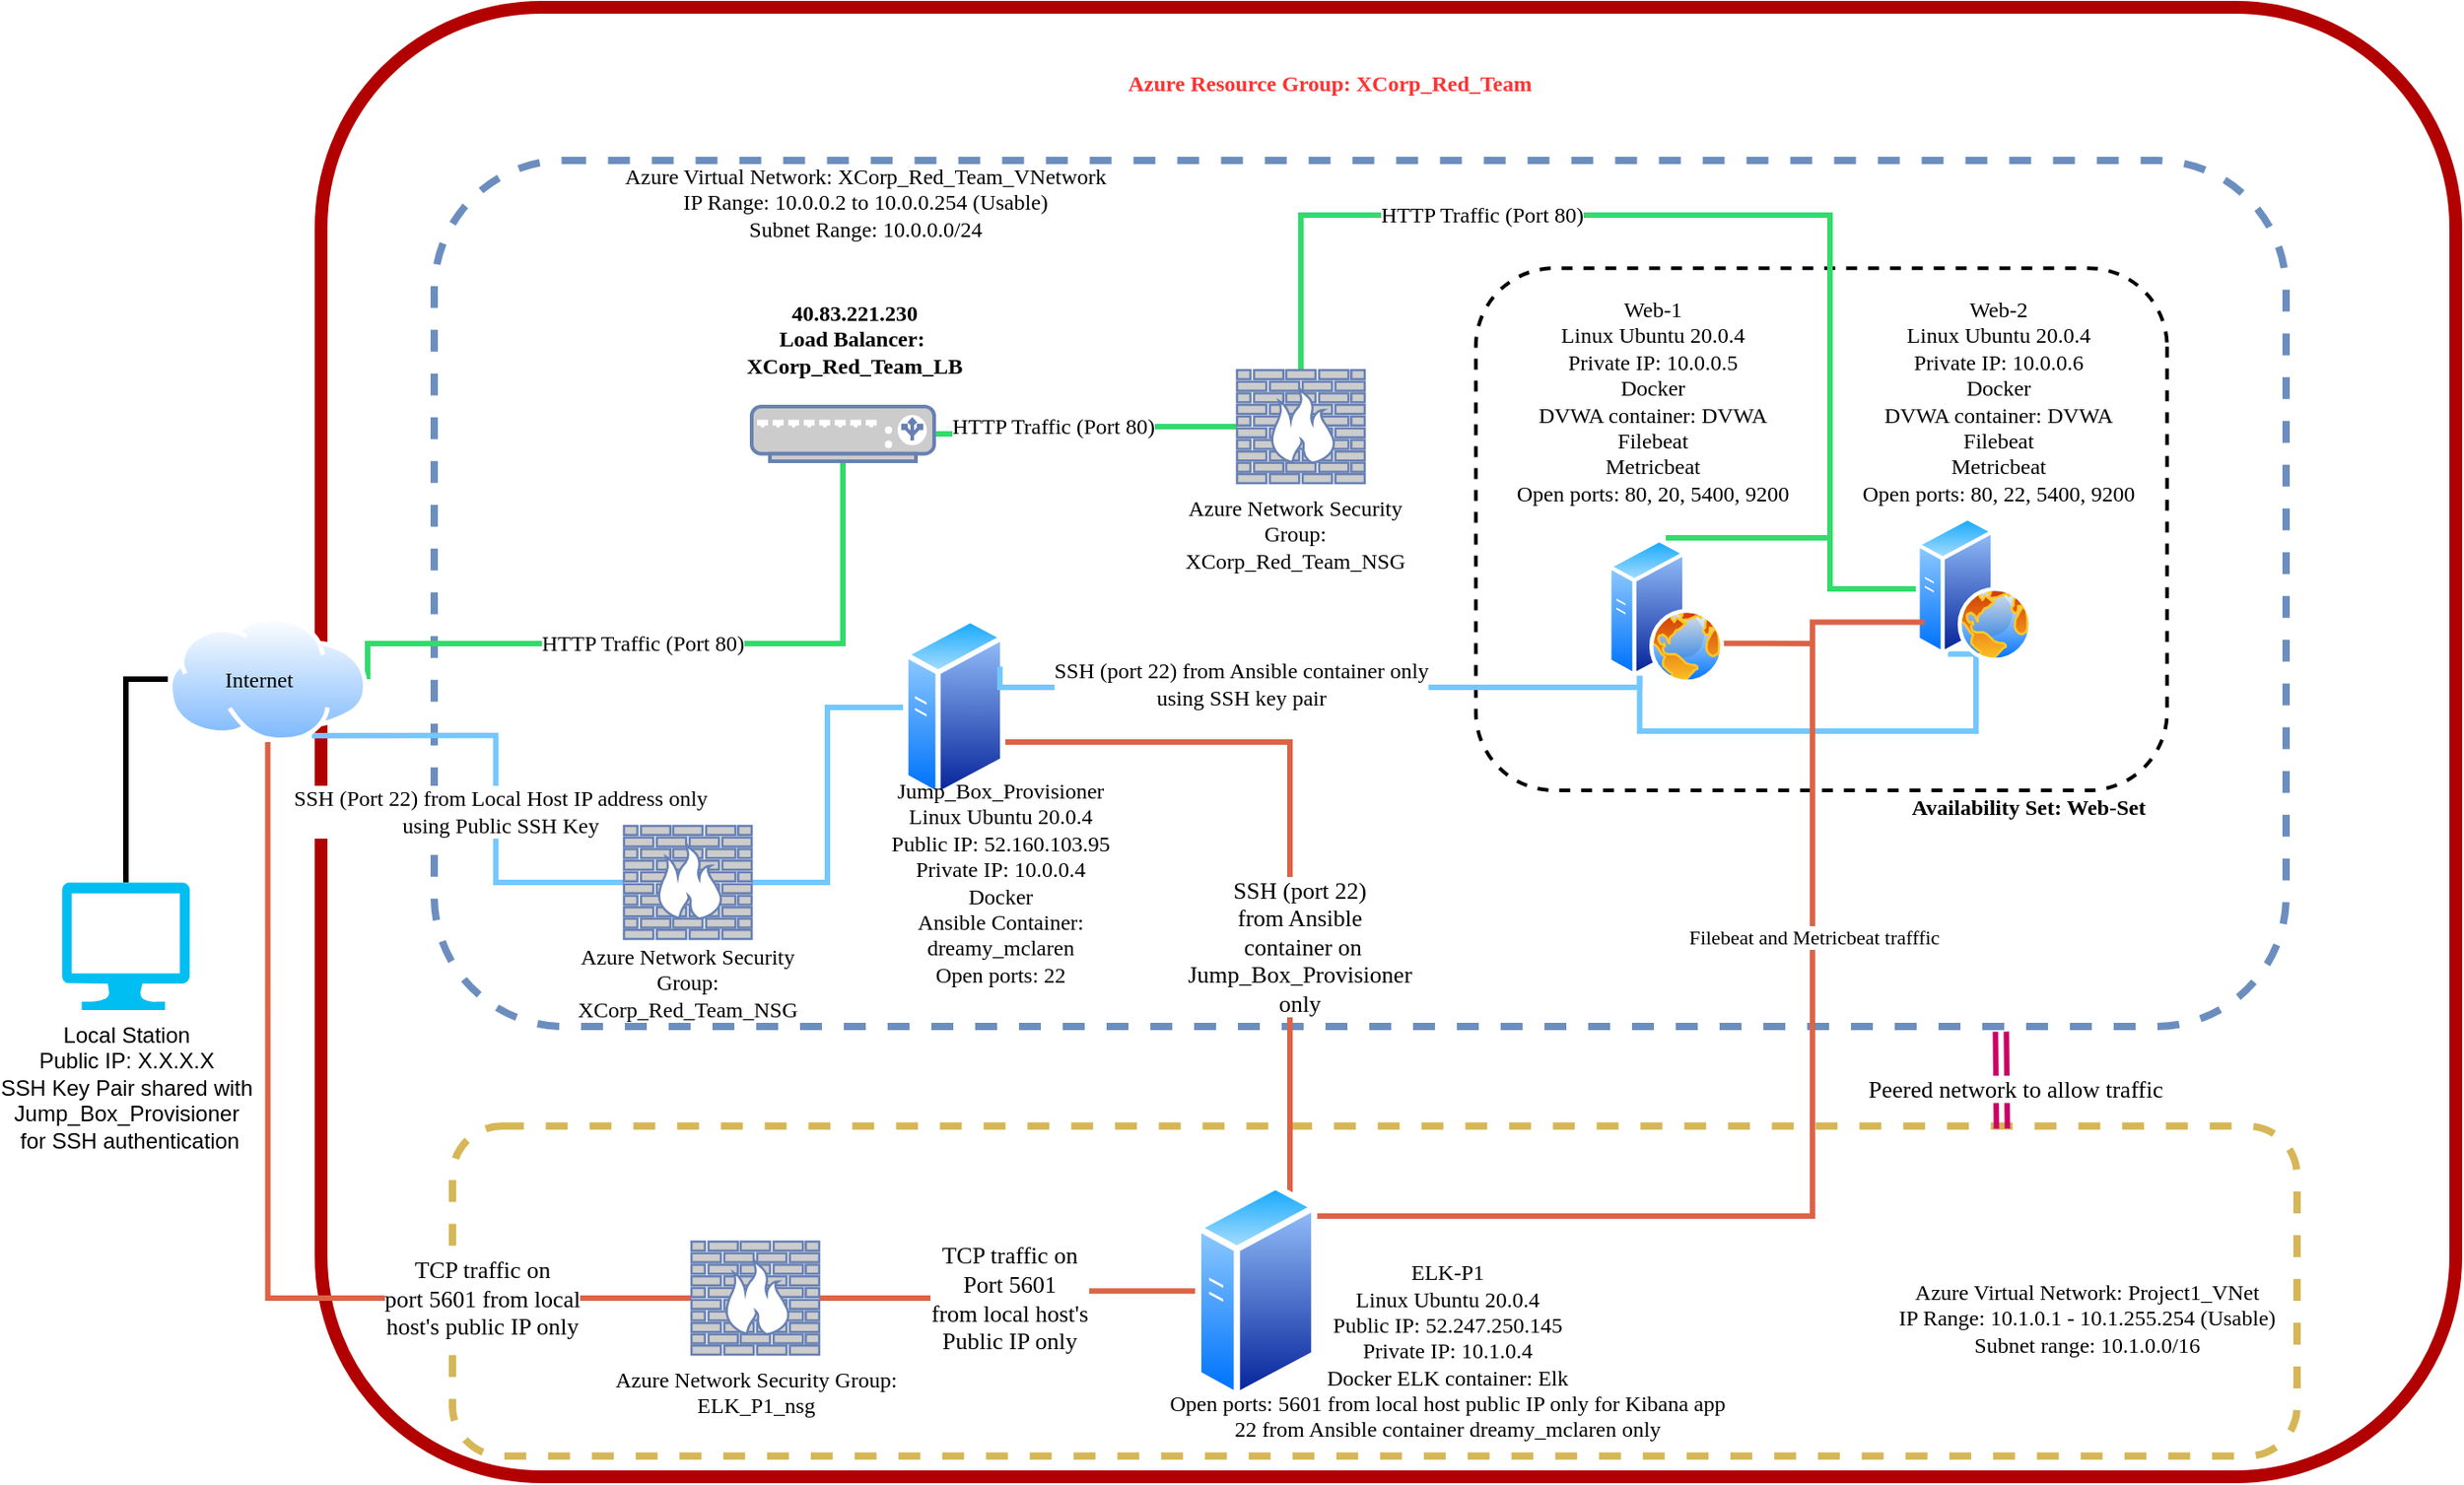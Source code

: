 <mxfile version="15.2.7" type="device"><diagram id="yg3QAcXNEDHMVqcZimYM" name="Page-1"><mxGraphModel dx="1422" dy="855" grid="0" gridSize="10" guides="0" tooltips="1" connect="1" arrows="1" fold="1" page="1" pageScale="1" pageWidth="1400" pageHeight="850" math="0" shadow="0"><root><mxCell id="0"/><mxCell id="1" parent="0"/><mxCell id="YzRm7Rgsn7SsTfz0N4Jv-5" value="" style="rounded=1;whiteSpace=wrap;html=1;strokeWidth=7;fillColor=none;strokeColor=#B20000;fontFamily=Georgia;align=center;fontColor=#ffffff;" parent="1" vertex="1"><mxGeometry x="194" y="26" width="1170" height="806" as="geometry"/></mxCell><mxCell id="US56LfYfr4vq3p8gUTJy-8" value="" style="rounded=1;whiteSpace=wrap;html=1;fillColor=none;dashed=1;strokeWidth=4;strokeColor=#d6b656;gradientColor=#ffd966;fontFamily=Garamond;" vertex="1" parent="1"><mxGeometry x="266" y="639.61" width="1011" height="181" as="geometry"/></mxCell><mxCell id="YzRm7Rgsn7SsTfz0N4Jv-9" value="" style="rounded=1;whiteSpace=wrap;html=1;fontFamily=Georgia;strokeWidth=4;fillColor=none;gradientColor=#7ea6e0;dashed=1;shadow=0;glass=0;strokeColor=#6c8ebf;" parent="1" vertex="1"><mxGeometry x="256" y="110" width="1015" height="475" as="geometry"/></mxCell><mxCell id="YzRm7Rgsn7SsTfz0N4Jv-26" value="" style="rounded=1;whiteSpace=wrap;html=1;shadow=0;glass=0;dashed=1;fontFamily=Georgia;strokeWidth=2;fillColor=none;gradientColor=none;rotation=90;" parent="1" vertex="1"><mxGeometry x="873.14" y="122.88" width="286.37" height="378.88" as="geometry"/></mxCell><mxCell id="YzRm7Rgsn7SsTfz0N4Jv-41" style="edgeStyle=orthogonalEdgeStyle;rounded=0;orthogonalLoop=1;jettySize=auto;html=1;exitX=1;exitY=0.5;exitDx=0;exitDy=0;entryX=0.5;entryY=1;entryDx=0;entryDy=0;entryPerimeter=0;fontFamily=Georgia;fontSize=12;startArrow=none;startFill=0;endArrow=none;endFill=0;strokeWidth=3;strokeColor=#32DB6B;" parent="1" source="YzRm7Rgsn7SsTfz0N4Jv-1" target="YzRm7Rgsn7SsTfz0N4Jv-8" edge="1"><mxGeometry relative="1" as="geometry"><Array as="points"><mxPoint x="220" y="375"/><mxPoint x="480" y="375"/></Array></mxGeometry></mxCell><mxCell id="YzRm7Rgsn7SsTfz0N4Jv-43" value="HTTP Traffic (Port 80)" style="edgeLabel;html=1;align=center;verticalAlign=middle;resizable=0;points=[];fontSize=12;fontFamily=Georgia;rotation=0;" parent="YzRm7Rgsn7SsTfz0N4Jv-41" vertex="1" connectable="0"><mxGeometry x="-0.108" relative="1" as="geometry"><mxPoint as="offset"/></mxGeometry></mxCell><mxCell id="YzRm7Rgsn7SsTfz0N4Jv-50" style="edgeStyle=orthogonalEdgeStyle;rounded=0;orthogonalLoop=1;jettySize=auto;html=1;exitX=0.75;exitY=1;exitDx=0;exitDy=0;entryX=0;entryY=0.5;entryDx=0;entryDy=0;entryPerimeter=0;fontFamily=Georgia;fontSize=12;startArrow=none;startFill=0;endArrow=none;endFill=0;strokeWidth=3;strokeColor=#73C7FF;" parent="1" source="YzRm7Rgsn7SsTfz0N4Jv-1" target="YzRm7Rgsn7SsTfz0N4Jv-7" edge="1"><mxGeometry relative="1" as="geometry"/></mxCell><mxCell id="YzRm7Rgsn7SsTfz0N4Jv-51" value="SSH (Port 22) from Local Host IP address only&lt;br&gt;using Public SSH Key" style="edgeLabel;html=1;align=center;verticalAlign=middle;resizable=0;points=[];fontSize=12;fontFamily=Georgia;" parent="YzRm7Rgsn7SsTfz0N4Jv-50" vertex="1" connectable="0"><mxGeometry x="0.12" y="2" relative="1" as="geometry"><mxPoint y="1" as="offset"/></mxGeometry></mxCell><object label="&lt;p&gt;&lt;br&gt;&lt;/p&gt;" Internet="" id="YzRm7Rgsn7SsTfz0N4Jv-1"><mxCell style="aspect=fixed;perimeter=ellipsePerimeter;html=1;align=center;shadow=0;dashed=0;spacingTop=3;image;image=img/lib/active_directory/internet_cloud.svg;strokeWidth=4;imageBorder=none;imageBackground=none;" parent="1" vertex="1"><mxGeometry x="110" y="360" width="109.52" height="69" as="geometry"/></mxCell></object><mxCell id="YzRm7Rgsn7SsTfz0N4Jv-45" style="edgeStyle=orthogonalEdgeStyle;rounded=0;orthogonalLoop=1;jettySize=auto;html=1;exitX=0.5;exitY=0;exitDx=0;exitDy=0;exitPerimeter=0;entryX=0;entryY=0.5;entryDx=0;entryDy=0;fontFamily=Georgia;fontSize=12;startArrow=none;startFill=0;endArrow=none;endFill=0;strokeWidth=3;" parent="1" source="YzRm7Rgsn7SsTfz0N4Jv-3" target="YzRm7Rgsn7SsTfz0N4Jv-1" edge="1"><mxGeometry relative="1" as="geometry"/></mxCell><mxCell id="YzRm7Rgsn7SsTfz0N4Jv-3" value="Local Station&lt;br&gt;Public IP: X.X.X.X&lt;br&gt;SSH Key Pair shared with &lt;br&gt;Jump_Box_Provisioner&lt;br&gt;&amp;nbsp;for SSH authentication" style="verticalLabelPosition=bottom;html=1;verticalAlign=top;align=center;strokeColor=none;fillColor=#00BEF2;shape=mxgraph.azure.computer;pointerEvents=1;" parent="1" vertex="1"><mxGeometry x="52" y="506" width="70" height="70" as="geometry"/></mxCell><mxCell id="YzRm7Rgsn7SsTfz0N4Jv-6" value="&lt;font style=&quot;font-size: 12px&quot; color=&quot;#ff3333&quot;&gt;&lt;b&gt;Azure Resource Group: XCorp_Red_Team&lt;/b&gt;&lt;/font&gt;" style="text;html=1;strokeColor=none;fillColor=none;align=center;verticalAlign=middle;whiteSpace=wrap;rounded=0;fontFamily=Georgia;" parent="1" vertex="1"><mxGeometry x="602" y="53" width="290" height="30" as="geometry"/></mxCell><mxCell id="YzRm7Rgsn7SsTfz0N4Jv-56" style="edgeStyle=orthogonalEdgeStyle;rounded=0;orthogonalLoop=1;jettySize=auto;html=1;exitX=1;exitY=0.5;exitDx=0;exitDy=0;exitPerimeter=0;entryX=0;entryY=0.5;entryDx=0;entryDy=0;fontFamily=Georgia;fontSize=12;startArrow=none;startFill=0;endArrow=none;endFill=0;strokeWidth=3;strokeColor=#73C7FF;" parent="1" source="YzRm7Rgsn7SsTfz0N4Jv-7" target="YzRm7Rgsn7SsTfz0N4Jv-25" edge="1"><mxGeometry relative="1" as="geometry"/></mxCell><mxCell id="YzRm7Rgsn7SsTfz0N4Jv-7" value="" style="fontColor=#0066CC;verticalAlign=top;verticalLabelPosition=bottom;labelPosition=center;align=center;html=1;outlineConnect=0;fillColor=#CCCCCC;strokeColor=#6881B3;gradientColor=none;gradientDirection=north;strokeWidth=2;shape=mxgraph.networks.firewall;fontFamily=Georgia;" parent="1" vertex="1"><mxGeometry x="360" y="475" width="70" height="62" as="geometry"/></mxCell><mxCell id="YzRm7Rgsn7SsTfz0N4Jv-55" style="edgeStyle=orthogonalEdgeStyle;rounded=0;orthogonalLoop=1;jettySize=auto;html=1;exitX=1;exitY=0.5;exitDx=0;exitDy=0;exitPerimeter=0;fontFamily=Georgia;fontSize=12;startArrow=none;startFill=0;endArrow=none;endFill=0;strokeWidth=3;entryX=0;entryY=0.5;entryDx=0;entryDy=0;entryPerimeter=0;strokeColor=#32DB6B;" parent="1" source="YzRm7Rgsn7SsTfz0N4Jv-8" target="YzRm7Rgsn7SsTfz0N4Jv-23" edge="1"><mxGeometry relative="1" as="geometry"/></mxCell><mxCell id="YzRm7Rgsn7SsTfz0N4Jv-8" value="" style="fontColor=#0066CC;verticalAlign=top;verticalLabelPosition=bottom;labelPosition=center;align=center;html=1;outlineConnect=0;fillColor=#CCCCCC;strokeColor=#6881B3;gradientColor=none;gradientDirection=north;strokeWidth=2;shape=mxgraph.networks.load_balancer;fontFamily=Georgia;" parent="1" vertex="1"><mxGeometry x="430" y="245" width="100" height="30" as="geometry"/></mxCell><mxCell id="YzRm7Rgsn7SsTfz0N4Jv-10" value="Azure Virtual Network: XCorp_Red_Team_VNetwork&lt;br&gt;IP Range: 10.0.0.2 to 10.0.0.254 (Usable)&lt;br&gt;Subnet Range: 10.0.0.0/24" style="text;html=1;strokeColor=none;fillColor=none;align=center;verticalAlign=middle;whiteSpace=wrap;rounded=0;shadow=0;glass=0;dashed=1;fontFamily=Georgia;" parent="1" vertex="1"><mxGeometry x="285" y="107" width="415" height="52" as="geometry"/></mxCell><mxCell id="pr7vdEbADl8xRLQ8-M6s-15" style="edgeStyle=orthogonalEdgeStyle;rounded=0;orthogonalLoop=1;jettySize=auto;html=1;exitX=0.25;exitY=1;exitDx=0;exitDy=0;fontFamily=Georgia;fontSize=12;endArrow=none;endFill=0;strokeColor=#73C7FF;strokeWidth=3;entryX=0.25;entryY=1;entryDx=0;entryDy=0;" parent="1" source="YzRm7Rgsn7SsTfz0N4Jv-16" edge="1" target="YzRm7Rgsn7SsTfz0N4Jv-15"><mxGeometry relative="1" as="geometry"><mxPoint x="940" y="410" as="targetPoint"/><Array as="points"><mxPoint x="1101" y="423"/><mxPoint x="917" y="423"/></Array></mxGeometry></mxCell><mxCell id="YzRm7Rgsn7SsTfz0N4Jv-16" value="" style="aspect=fixed;perimeter=ellipsePerimeter;html=1;align=center;shadow=0;dashed=0;spacingTop=3;image;image=img/lib/active_directory/web_server.svg;glass=0;fontFamily=Georgia;strokeWidth=7;fillColor=none;gradientColor=none;" parent="1" vertex="1"><mxGeometry x="1068" y="305" width="64" height="80" as="geometry"/></mxCell><mxCell id="pr7vdEbADl8xRLQ8-M6s-8" style="edgeStyle=orthogonalEdgeStyle;rounded=0;orthogonalLoop=1;jettySize=auto;html=1;exitX=0.5;exitY=0;exitDx=0;exitDy=0;exitPerimeter=0;endArrow=none;endFill=0;strokeColor=#32DB6B;strokeWidth=3;entryX=0;entryY=0.5;entryDx=0;entryDy=0;" parent="1" source="YzRm7Rgsn7SsTfz0N4Jv-23" edge="1" target="YzRm7Rgsn7SsTfz0N4Jv-16"><mxGeometry relative="1" as="geometry"><mxPoint x="1075" y="317" as="targetPoint"/><Array as="points"><mxPoint x="731" y="140"/><mxPoint x="1021" y="140"/><mxPoint x="1021" y="345"/></Array></mxGeometry></mxCell><mxCell id="pr7vdEbADl8xRLQ8-M6s-13" value="HTTP Traffic (Port 80)" style="edgeLabel;html=1;align=center;verticalAlign=middle;resizable=0;points=[];fontFamily=Georgia;fontSize=12;" parent="pr7vdEbADl8xRLQ8-M6s-8" vertex="1" connectable="0"><mxGeometry x="-0.415" relative="1" as="geometry"><mxPoint as="offset"/></mxGeometry></mxCell><mxCell id="YzRm7Rgsn7SsTfz0N4Jv-23" value="" style="fontColor=#0066CC;verticalAlign=top;verticalLabelPosition=bottom;labelPosition=center;align=center;html=1;outlineConnect=0;fillColor=#CCCCCC;strokeColor=#6881B3;gradientColor=none;gradientDirection=north;strokeWidth=2;shape=mxgraph.networks.firewall;fontFamily=Georgia;" parent="1" vertex="1"><mxGeometry x="696" y="225" width="70" height="62" as="geometry"/></mxCell><mxCell id="US56LfYfr4vq3p8gUTJy-13" style="edgeStyle=orthogonalEdgeStyle;rounded=0;orthogonalLoop=1;jettySize=auto;html=1;entryX=1;entryY=0;entryDx=0;entryDy=0;fontFamily=Georgia;endArrow=none;endFill=0;strokeColor=#DB6446;strokeWidth=3;" edge="1" parent="1" target="pr7vdEbADl8xRLQ8-M6s-4"><mxGeometry relative="1" as="geometry"><mxPoint x="569" y="429" as="sourcePoint"/><Array as="points"><mxPoint x="725" y="429"/><mxPoint x="725" y="688"/></Array></mxGeometry></mxCell><mxCell id="US56LfYfr4vq3p8gUTJy-14" value="&lt;font style=&quot;font-size: 13px&quot;&gt;SSH (port 22) &lt;br&gt;from Ansible&lt;br&gt;&amp;nbsp;container on &lt;br&gt;Jump_Box_Provisioner&lt;br&gt;only&lt;/font&gt;" style="edgeLabel;html=1;align=center;verticalAlign=middle;resizable=0;points=[];fontFamily=Georgia;" vertex="1" connectable="0" parent="US56LfYfr4vq3p8gUTJy-13"><mxGeometry x="0.122" y="3" relative="1" as="geometry"><mxPoint x="2" y="32" as="offset"/></mxGeometry></mxCell><mxCell id="YzRm7Rgsn7SsTfz0N4Jv-25" value="" style="aspect=fixed;perimeter=ellipsePerimeter;html=1;align=center;shadow=0;dashed=0;spacingTop=3;image;image=img/lib/active_directory/generic_server.svg;glass=0;fontFamily=Georgia;strokeWidth=7;fillColor=none;gradientColor=none;" parent="1" vertex="1"><mxGeometry x="513" y="360" width="56" height="100" as="geometry"/></mxCell><mxCell id="YzRm7Rgsn7SsTfz0N4Jv-30" value="Availability Set: Web-Set" style="text;html=1;strokeColor=none;fillColor=none;align=center;verticalAlign=middle;whiteSpace=wrap;rounded=0;shadow=0;glass=0;fontFamily=Georgia;strokeWidth=5;fontSize=12;fontStyle=1" parent="1" vertex="1"><mxGeometry x="1050" y="455" width="160" height="20" as="geometry"/></mxCell><mxCell id="YzRm7Rgsn7SsTfz0N4Jv-32" value="Web-1&lt;br&gt;Linux Ubuntu 20.0.4&lt;br&gt;Private IP: 10.0.0.5&lt;br&gt;Docker&lt;br&gt;DVWA container: DVWA&lt;br&gt;Filebeat&lt;br&gt;Metricbeat&lt;br&gt;Open ports: 80, 20, 5400, 9200" style="text;html=1;strokeColor=none;fillColor=none;align=center;verticalAlign=middle;whiteSpace=wrap;rounded=0;shadow=0;glass=0;fontFamily=Georgia;fontSize=12;" parent="1" vertex="1"><mxGeometry x="831" y="179" width="186" height="126" as="geometry"/></mxCell><mxCell id="YzRm7Rgsn7SsTfz0N4Jv-33" value="Jump_Box_Provisioner&lt;br&gt;Linux Ubuntu 20.0.4&lt;br&gt;Public IP: 52.160.103.95&lt;br&gt;Private IP: 10.0.0.4&lt;br&gt;Docker&lt;br&gt;Ansible Container: dreamy_mclaren&lt;br&gt;Open ports: 22" style="text;html=1;strokeColor=none;fillColor=none;align=center;verticalAlign=middle;whiteSpace=wrap;rounded=0;shadow=0;glass=0;fontFamily=Georgia;fontSize=12;" parent="1" vertex="1"><mxGeometry x="490" y="461" width="153" height="90" as="geometry"/></mxCell><mxCell id="YzRm7Rgsn7SsTfz0N4Jv-35" value="Web-2&lt;br&gt;Linux Ubuntu 20.0.4&lt;br&gt;Private IP: 10.0.0.6&lt;br&gt;Docker&lt;br&gt;DVWA container: DVWA&lt;br&gt;Filebeat&lt;br&gt;Metricbeat&lt;br&gt;Open ports: 80, 22, 5400, 9200" style="text;html=1;strokeColor=none;fillColor=none;align=center;verticalAlign=middle;whiteSpace=wrap;rounded=0;shadow=0;glass=0;fontFamily=Georgia;fontSize=12;" parent="1" vertex="1"><mxGeometry x="1025" y="178" width="177" height="127" as="geometry"/></mxCell><mxCell id="YzRm7Rgsn7SsTfz0N4Jv-36" value="&lt;b&gt;40.83.221.230&lt;br&gt;Load Balancer:&amp;nbsp; XCorp_Red_Team_LB&lt;/b&gt;" style="text;html=1;strokeColor=none;fillColor=none;align=center;verticalAlign=middle;whiteSpace=wrap;rounded=0;shadow=0;glass=0;fontFamily=Georgia;fontSize=12;" parent="1" vertex="1"><mxGeometry x="404" y="170" width="165" height="75" as="geometry"/></mxCell><mxCell id="YzRm7Rgsn7SsTfz0N4Jv-37" value="Azure Network Security Group: XCorp_Red_Team_NSG" style="text;html=1;strokeColor=none;fillColor=none;align=center;verticalAlign=middle;whiteSpace=wrap;rounded=0;shadow=0;glass=0;fontFamily=Georgia;fontSize=12;" parent="1" vertex="1"><mxGeometry x="656" y="287" width="144" height="55" as="geometry"/></mxCell><mxCell id="YzRm7Rgsn7SsTfz0N4Jv-40" value="Azure Network Security Group: XCorp_Red_Team_NSG" style="text;html=1;strokeColor=none;fillColor=none;align=center;verticalAlign=middle;whiteSpace=wrap;rounded=0;shadow=0;glass=0;fontFamily=Georgia;fontSize=12;" parent="1" vertex="1"><mxGeometry x="323" y="537" width="144" height="48" as="geometry"/></mxCell><mxCell id="YzRm7Rgsn7SsTfz0N4Jv-52" value="Internet" style="text;html=1;strokeColor=none;fillColor=none;align=center;verticalAlign=middle;whiteSpace=wrap;rounded=0;shadow=0;glass=0;fontFamily=Georgia;fontSize=12;" parent="1" vertex="1"><mxGeometry x="140" y="385" width="40" height="20" as="geometry"/></mxCell><mxCell id="US56LfYfr4vq3p8gUTJy-10" style="edgeStyle=orthogonalEdgeStyle;rounded=0;orthogonalLoop=1;jettySize=auto;html=1;exitX=0;exitY=0.5;exitDx=0;exitDy=0;entryX=1;entryY=0.5;entryDx=0;entryDy=0;entryPerimeter=0;fontFamily=Georgia;endArrow=none;endFill=0;strokeColor=#DB6446;strokeWidth=3;" edge="1" parent="1" source="pr7vdEbADl8xRLQ8-M6s-4" target="US56LfYfr4vq3p8gUTJy-6"><mxGeometry relative="1" as="geometry"/></mxCell><mxCell id="US56LfYfr4vq3p8gUTJy-11" value="&lt;font style=&quot;font-size: 13px&quot;&gt;TCP traffic on&lt;br&gt;Port 5601 &lt;br&gt;from local host's&lt;br&gt;Public IP only&lt;/font&gt;" style="edgeLabel;html=1;align=center;verticalAlign=middle;resizable=0;points=[];fontFamily=Georgia;" vertex="1" connectable="0" parent="US56LfYfr4vq3p8gUTJy-10"><mxGeometry x="0.239" relative="1" as="geometry"><mxPoint x="24" as="offset"/></mxGeometry></mxCell><mxCell id="US56LfYfr4vq3p8gUTJy-15" style="edgeStyle=orthogonalEdgeStyle;rounded=0;orthogonalLoop=1;jettySize=auto;html=1;entryX=0;entryY=0.75;entryDx=0;entryDy=0;fontFamily=Georgia;endArrow=none;endFill=0;strokeColor=#DB6446;strokeWidth=3;" edge="1" parent="1"><mxGeometry relative="1" as="geometry"><mxPoint x="736" y="689" as="sourcePoint"/><mxPoint x="1072.778" y="363.239" as="targetPoint"/><Array as="points"><mxPoint x="1011.4" y="689.35"/><mxPoint x="1011.4" y="363.35"/></Array></mxGeometry></mxCell><mxCell id="US56LfYfr4vq3p8gUTJy-23" value="Filebeat and Metricbeat trafffic" style="edgeLabel;html=1;align=center;verticalAlign=middle;resizable=0;points=[];fontFamily=Georgia;" vertex="1" connectable="0" parent="US56LfYfr4vq3p8gUTJy-15"><mxGeometry x="0.0" y="3" relative="1" as="geometry"><mxPoint x="3" y="-97" as="offset"/></mxGeometry></mxCell><mxCell id="pr7vdEbADl8xRLQ8-M6s-4" value="" style="aspect=fixed;perimeter=ellipsePerimeter;html=1;align=center;shadow=0;dashed=0;spacingTop=3;image;image=img/lib/active_directory/generic_server.svg;glass=0;fontFamily=Georgia;strokeWidth=7;fillColor=none;gradientColor=none;" parent="1" vertex="1"><mxGeometry x="673" y="670.22" width="67.08" height="119.79" as="geometry"/></mxCell><mxCell id="pr7vdEbADl8xRLQ8-M6s-14" value="HTTP Traffic (Port 80)" style="edgeLabel;html=1;align=center;verticalAlign=middle;resizable=0;points=[];fontFamily=Georgia;fontSize=12;" parent="1" vertex="1" connectable="0"><mxGeometry x="595" y="256" as="geometry"/></mxCell><mxCell id="US56LfYfr4vq3p8gUTJy-3" style="edgeStyle=orthogonalEdgeStyle;rounded=0;orthogonalLoop=1;jettySize=auto;html=1;exitX=0.5;exitY=0;exitDx=0;exitDy=0;endArrow=none;endFill=0;strokeColor=#32DB6B;strokeWidth=3;" edge="1" parent="1" source="YzRm7Rgsn7SsTfz0N4Jv-15"><mxGeometry relative="1" as="geometry"><mxPoint x="1022" y="317" as="targetPoint"/><Array as="points"><mxPoint x="1007" y="317"/></Array></mxGeometry></mxCell><mxCell id="US56LfYfr4vq3p8gUTJy-17" style="edgeStyle=orthogonalEdgeStyle;rounded=0;orthogonalLoop=1;jettySize=auto;html=1;exitX=1;exitY=0.75;exitDx=0;exitDy=0;fontFamily=Georgia;endArrow=none;endFill=0;strokeColor=#DB6446;strokeWidth=3;" edge="1" parent="1" source="YzRm7Rgsn7SsTfz0N4Jv-15"><mxGeometry relative="1" as="geometry"><mxPoint x="1010" y="375" as="targetPoint"/></mxGeometry></mxCell><mxCell id="YzRm7Rgsn7SsTfz0N4Jv-15" value="" style="aspect=fixed;perimeter=ellipsePerimeter;html=1;align=center;shadow=0;dashed=0;spacingTop=3;image;image=img/lib/active_directory/web_server.svg;glass=0;fontFamily=Georgia;strokeWidth=7;fillColor=none;gradientColor=none;" parent="1" vertex="1"><mxGeometry x="899" y="317" width="64" height="80" as="geometry"/></mxCell><mxCell id="US56LfYfr4vq3p8gUTJy-1" value="" style="edgeStyle=elbowEdgeStyle;rounded=0;orthogonalLoop=1;jettySize=auto;html=1;exitX=1;exitY=0.25;exitDx=0;exitDy=0;fontFamily=Georgia;fontSize=12;startArrow=none;startFill=0;endArrow=none;endFill=0;strokeWidth=3;elbow=vertical;strokeColor=#73C7FF;entryX=0.25;entryY=1;entryDx=0;entryDy=0;" edge="1" parent="1" source="YzRm7Rgsn7SsTfz0N4Jv-25" target="YzRm7Rgsn7SsTfz0N4Jv-15"><mxGeometry relative="1" as="geometry"><mxPoint x="913" y="356" as="targetPoint"/><Array as="points"><mxPoint x="866" y="399"/></Array><mxPoint x="716.044" y="409.639" as="sourcePoint"/></mxGeometry></mxCell><mxCell id="US56LfYfr4vq3p8gUTJy-2" value="SSH (port 22) from Ansible container only&lt;br&gt;using SSH key pair" style="edgeLabel;html=1;align=center;verticalAlign=middle;resizable=0;points=[];fontSize=12;fontFamily=Georgia;" vertex="1" connectable="0" parent="US56LfYfr4vq3p8gUTJy-1"><mxGeometry x="-0.449" y="-3" relative="1" as="geometry"><mxPoint x="42" y="-5" as="offset"/></mxGeometry></mxCell><mxCell id="US56LfYfr4vq3p8gUTJy-12" style="edgeStyle=orthogonalEdgeStyle;rounded=0;orthogonalLoop=1;jettySize=auto;html=1;exitX=0;exitY=0.5;exitDx=0;exitDy=0;exitPerimeter=0;entryX=0.5;entryY=1;entryDx=0;entryDy=0;fontFamily=Georgia;endArrow=none;endFill=0;strokeColor=#DB6446;strokeWidth=3;" edge="1" parent="1" source="US56LfYfr4vq3p8gUTJy-6" target="YzRm7Rgsn7SsTfz0N4Jv-1"><mxGeometry relative="1" as="geometry"/></mxCell><mxCell id="US56LfYfr4vq3p8gUTJy-28" value="TCP traffic on &lt;br&gt;port 5601 from local &lt;br&gt;host's public IP only" style="edgeLabel;html=1;align=center;verticalAlign=middle;resizable=0;points=[];fontSize=13;fontFamily=Georgia;" vertex="1" connectable="0" parent="US56LfYfr4vq3p8gUTJy-12"><mxGeometry x="0.064" relative="1" as="geometry"><mxPoint x="117" y="54" as="offset"/></mxGeometry></mxCell><mxCell id="US56LfYfr4vq3p8gUTJy-6" value="&lt;font color=&quot;#000000&quot;&gt;Azure Network Security Group:&lt;br&gt;ELK_P1_nsg&lt;/font&gt;" style="fontColor=#0066CC;verticalAlign=top;verticalLabelPosition=bottom;labelPosition=center;align=center;html=1;outlineConnect=0;fillColor=#CCCCCC;strokeColor=#6881B3;gradientColor=none;gradientDirection=north;strokeWidth=2;shape=mxgraph.networks.firewall;fontFamily=Georgia;" vertex="1" parent="1"><mxGeometry x="397" y="703" width="70" height="62" as="geometry"/></mxCell><mxCell id="US56LfYfr4vq3p8gUTJy-9" value="Azure Virtual Network: Project1_VNet&lt;br&gt;IP Range:&amp;nbsp;&lt;span style=&quot;text-align: left ; background-color: rgb(255 , 255 , 255)&quot;&gt;10.1.0.1 - 10.1.255.254 (Usable)&lt;br&gt;Subnet range: 10.1.0.0/16&lt;br&gt;&lt;/span&gt;" style="text;html=1;strokeColor=none;fillColor=none;align=center;verticalAlign=middle;whiteSpace=wrap;rounded=0;dashed=1;fontFamily=Georgia;" vertex="1" parent="1"><mxGeometry x="1040" y="719" width="243.5" height="51" as="geometry"/></mxCell><mxCell id="US56LfYfr4vq3p8gUTJy-19" value="ELK-P1&lt;br&gt;Linux Ubuntu 20.0.4&lt;br&gt;Public IP: 52.247.250.145&lt;br&gt;Private IP: 10.1.0.4&lt;br&gt;Docker ELK container: Elk&lt;br&gt;Open ports: 5601 from local host public IP only for Kibana app&lt;br&gt;22 from Ansible container dreamy_mclaren only" style="text;html=1;strokeColor=none;fillColor=none;align=center;verticalAlign=middle;whiteSpace=wrap;rounded=0;dashed=1;fontFamily=Georgia;" vertex="1" parent="1"><mxGeometry x="573.46" y="718" width="476.54" height="90" as="geometry"/></mxCell><mxCell id="US56LfYfr4vq3p8gUTJy-29" value="" style="shape=link;html=1;fontFamily=Georgia;fontSize=13;endArrow=none;endFill=0;strokeColor=#CC0066;strokeWidth=3;entryX=0.846;entryY=1.006;entryDx=0;entryDy=0;entryPerimeter=0;exitX=0.84;exitY=0.008;exitDx=0;exitDy=0;exitPerimeter=0;" edge="1" parent="1" source="US56LfYfr4vq3p8gUTJy-8" target="YzRm7Rgsn7SsTfz0N4Jv-9"><mxGeometry width="100" relative="1" as="geometry"><mxPoint x="1088" y="617" as="sourcePoint"/><mxPoint x="1188" y="617" as="targetPoint"/></mxGeometry></mxCell><mxCell id="US56LfYfr4vq3p8gUTJy-30" value="Peered network to allow traffic&amp;nbsp;" style="edgeLabel;html=1;align=center;verticalAlign=middle;resizable=0;points=[];fontSize=13;fontFamily=Georgia;" vertex="1" connectable="0" parent="US56LfYfr4vq3p8gUTJy-29"><mxGeometry x="-0.174" y="-9" relative="1" as="geometry"><mxPoint as="offset"/></mxGeometry></mxCell></root></mxGraphModel></diagram></mxfile>
